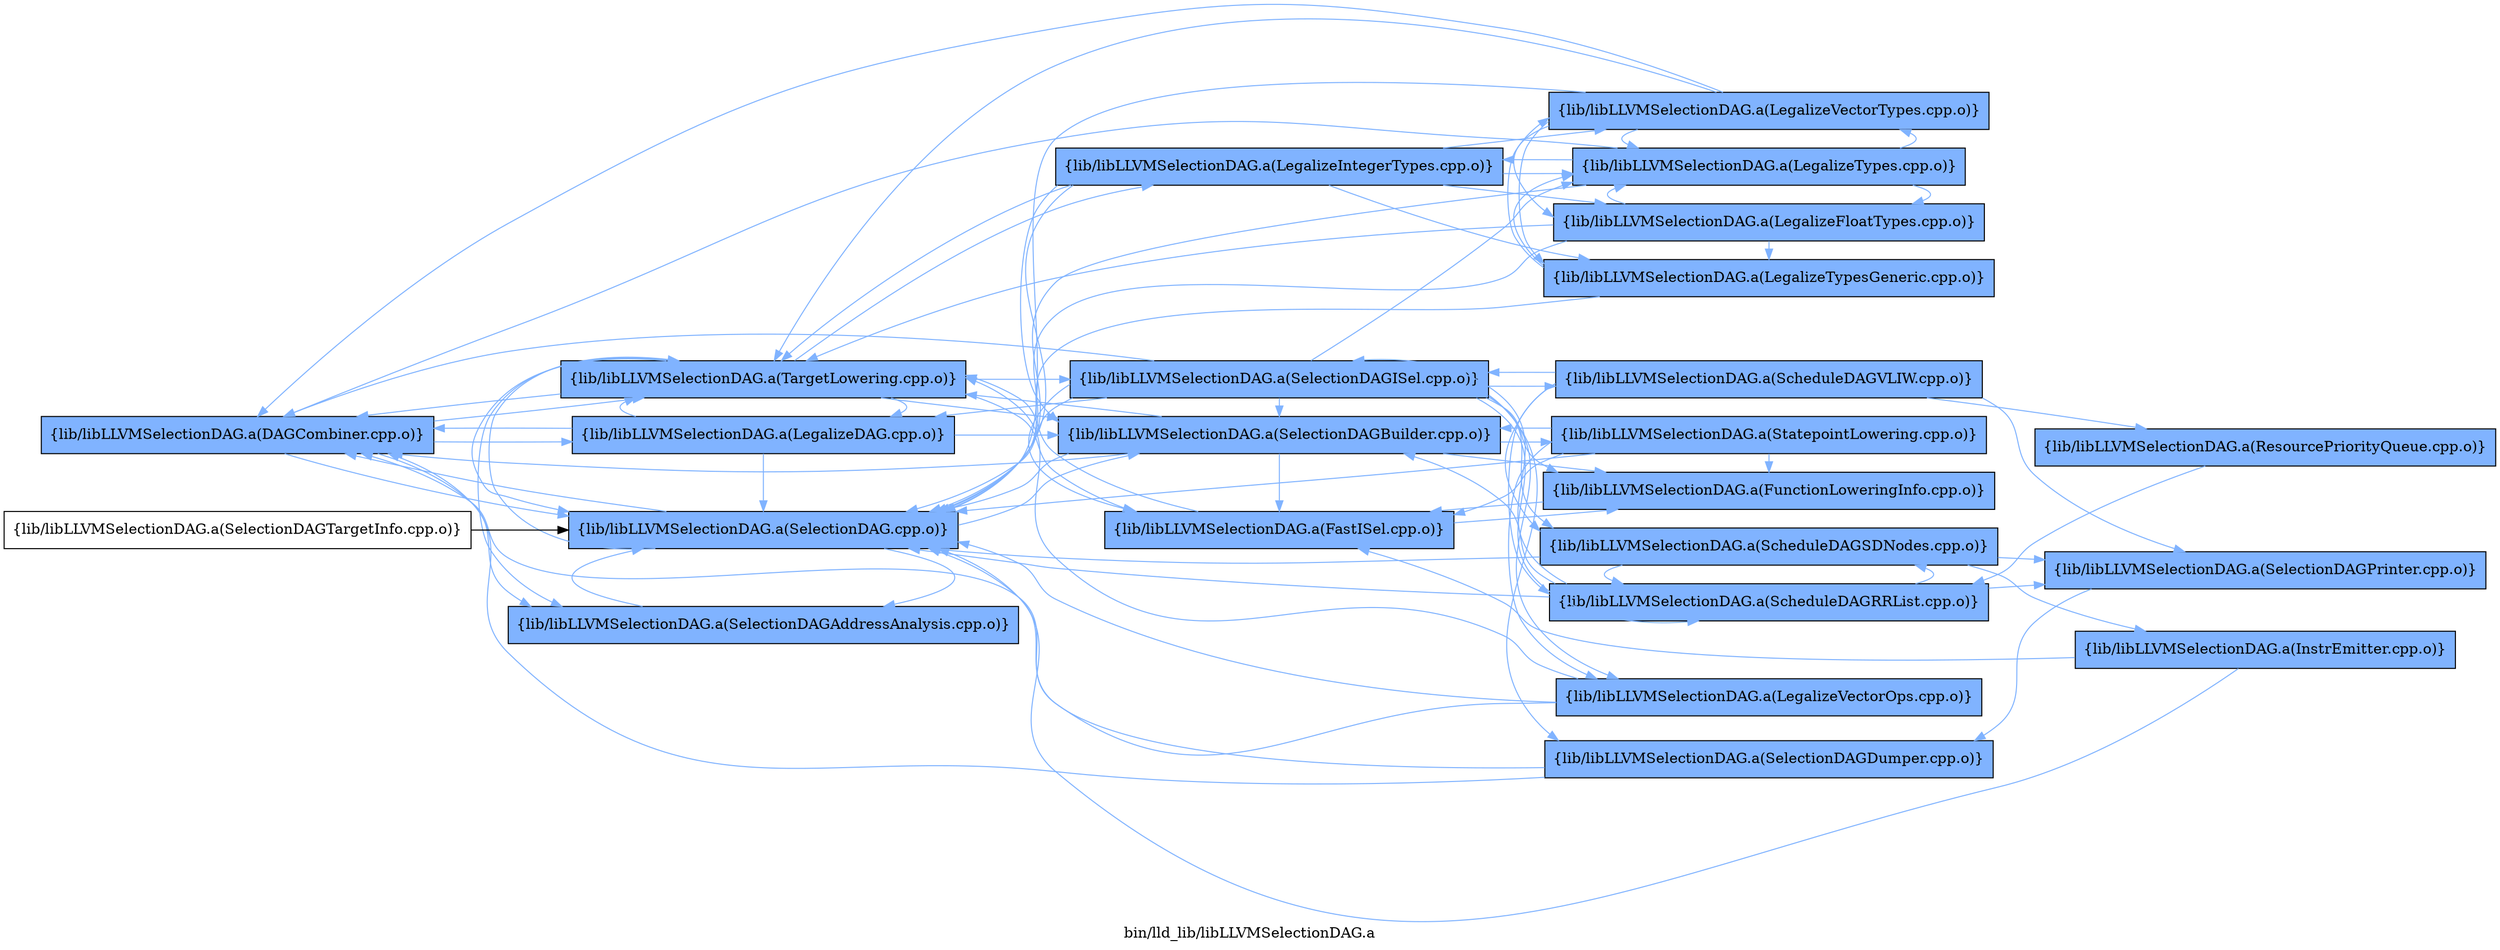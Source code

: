 digraph "bin/lld_lib/libLLVMSelectionDAG.a" {
	label="bin/lld_lib/libLLVMSelectionDAG.a";
	rankdir=LR;
	{ rank=same; Node0x561a2e6944f8;  }
	{ rank=same; Node0x561a2e69bed8; Node0x561a2e69f218; Node0x561a2e69f448; Node0x561a2e67a008;  }
	{ rank=same; Node0x561a2e69f6c8; Node0x561a2e695678; Node0x561a2e69ecc8; Node0x561a2e67c588;  }
	{ rank=same; Node0x561a2e695ee8; Node0x561a2e67a7d8; Node0x561a2e69db48; Node0x561a2e69ddc8; Node0x561a2e68dd88; Node0x561a2e68cde8; Node0x561a2e67b8b8; Node0x561a2e67be58; Node0x561a2e67b138; Node0x561a2e67a918; Node0x561a2e67c9e8;  }

	Node0x561a2e6944f8 [shape=record,shape=box,group=1,style=filled,fillcolor="0.600000 0.5 1",label="{lib/libLLVMSelectionDAG.a(DAGCombiner.cpp.o)}"];
	Node0x561a2e6944f8 -> Node0x561a2e69bed8[color="0.600000 0.5 1"];
	Node0x561a2e6944f8 -> Node0x561a2e69f218[color="0.600000 0.5 1"];
	Node0x561a2e6944f8 -> Node0x561a2e69f448[color="0.600000 0.5 1"];
	Node0x561a2e6944f8 -> Node0x561a2e67a008[color="0.600000 0.5 1"];
	Node0x561a2e69f6c8 [shape=record,shape=box,group=1,style=filled,fillcolor="0.600000 0.5 1",label="{lib/libLLVMSelectionDAG.a(SelectionDAGBuilder.cpp.o)}"];
	Node0x561a2e69f6c8 -> Node0x561a2e6944f8[color="0.600000 0.5 1"];
	Node0x561a2e69f6c8 -> Node0x561a2e695678[color="0.600000 0.5 1"];
	Node0x561a2e69f6c8 -> Node0x561a2e695ee8[color="0.600000 0.5 1"];
	Node0x561a2e69f6c8 -> Node0x561a2e69f218[color="0.600000 0.5 1"];
	Node0x561a2e69f6c8 -> Node0x561a2e67a7d8[color="0.600000 0.5 1"];
	Node0x561a2e69f6c8 -> Node0x561a2e67a008[color="0.600000 0.5 1"];
	Node0x561a2e69f218 [shape=record,shape=box,group=1,style=filled,fillcolor="0.600000 0.5 1",label="{lib/libLLVMSelectionDAG.a(SelectionDAG.cpp.o)}"];
	Node0x561a2e69f218 -> Node0x561a2e6944f8[color="0.600000 0.5 1"];
	Node0x561a2e69f218 -> Node0x561a2e69f6c8[color="0.600000 0.5 1"];
	Node0x561a2e69f218 -> Node0x561a2e69f448[color="0.600000 0.5 1"];
	Node0x561a2e69f218 -> Node0x561a2e67a008[color="0.600000 0.5 1"];
	Node0x561a2e69ecc8 [shape=record,shape=box,group=1,style=filled,fillcolor="0.600000 0.5 1",label="{lib/libLLVMSelectionDAG.a(SelectionDAGISel.cpp.o)}"];
	Node0x561a2e69ecc8 -> Node0x561a2e6944f8[color="0.600000 0.5 1"];
	Node0x561a2e69ecc8 -> Node0x561a2e695678[color="0.600000 0.5 1"];
	Node0x561a2e69ecc8 -> Node0x561a2e695ee8[color="0.600000 0.5 1"];
	Node0x561a2e69ecc8 -> Node0x561a2e69bed8[color="0.600000 0.5 1"];
	Node0x561a2e69ecc8 -> Node0x561a2e69f6c8[color="0.600000 0.5 1"];
	Node0x561a2e69ecc8 -> Node0x561a2e69f218[color="0.600000 0.5 1"];
	Node0x561a2e69ecc8 -> Node0x561a2e69db48[color="0.600000 0.5 1"];
	Node0x561a2e69ecc8 -> Node0x561a2e69ddc8[color="0.600000 0.5 1"];
	Node0x561a2e69ecc8 -> Node0x561a2e68dd88[color="0.600000 0.5 1"];
	Node0x561a2e69ecc8 -> Node0x561a2e68cde8[color="0.600000 0.5 1"];
	Node0x561a2e69ecc8 -> Node0x561a2e67b8b8[color="0.600000 0.5 1"];
	Node0x561a2e69ecc8 -> Node0x561a2e67be58[color="0.600000 0.5 1"];
	Node0x561a2e67a008 [shape=record,shape=box,group=1,style=filled,fillcolor="0.600000 0.5 1",label="{lib/libLLVMSelectionDAG.a(TargetLowering.cpp.o)}"];
	Node0x561a2e67a008 -> Node0x561a2e6944f8[color="0.600000 0.5 1"];
	Node0x561a2e67a008 -> Node0x561a2e695678[color="0.600000 0.5 1"];
	Node0x561a2e67a008 -> Node0x561a2e69bed8[color="0.600000 0.5 1"];
	Node0x561a2e67a008 -> Node0x561a2e69f6c8[color="0.600000 0.5 1"];
	Node0x561a2e67a008 -> Node0x561a2e69f218[color="0.600000 0.5 1"];
	Node0x561a2e67a008 -> Node0x561a2e69f448[color="0.600000 0.5 1"];
	Node0x561a2e67a008 -> Node0x561a2e69ecc8[color="0.600000 0.5 1"];
	Node0x561a2e67a008 -> Node0x561a2e67c588[color="0.600000 0.5 1"];
	Node0x561a2e695678 [shape=record,shape=box,group=1,style=filled,fillcolor="0.600000 0.5 1",label="{lib/libLLVMSelectionDAG.a(FastISel.cpp.o)}"];
	Node0x561a2e695678 -> Node0x561a2e695ee8[color="0.600000 0.5 1"];
	Node0x561a2e695678 -> Node0x561a2e67a008[color="0.600000 0.5 1"];
	Node0x561a2e695ee8 [shape=record,shape=box,group=1,style=filled,fillcolor="0.600000 0.5 1",label="{lib/libLLVMSelectionDAG.a(FunctionLoweringInfo.cpp.o)}"];
	Node0x561a2e695ee8 -> Node0x561a2e695678[color="0.600000 0.5 1"];
	Node0x561a2e678618 [shape=record,shape=box,group=0,label="{lib/libLLVMSelectionDAG.a(SelectionDAGTargetInfo.cpp.o)}"];
	Node0x561a2e678618 -> Node0x561a2e69f218;
	Node0x561a2e69bed8 [shape=record,shape=box,group=1,style=filled,fillcolor="0.600000 0.5 1",label="{lib/libLLVMSelectionDAG.a(LegalizeDAG.cpp.o)}"];
	Node0x561a2e69bed8 -> Node0x561a2e6944f8[color="0.600000 0.5 1"];
	Node0x561a2e69bed8 -> Node0x561a2e69f6c8[color="0.600000 0.5 1"];
	Node0x561a2e69bed8 -> Node0x561a2e69f218[color="0.600000 0.5 1"];
	Node0x561a2e69bed8 -> Node0x561a2e67a008[color="0.600000 0.5 1"];
	Node0x561a2e69f448 [shape=record,shape=box,group=1,style=filled,fillcolor="0.600000 0.5 1",label="{lib/libLLVMSelectionDAG.a(SelectionDAGAddressAnalysis.cpp.o)}"];
	Node0x561a2e69f448 -> Node0x561a2e69f218[color="0.600000 0.5 1"];
	Node0x561a2e67a7d8 [shape=record,shape=box,group=1,style=filled,fillcolor="0.600000 0.5 1",label="{lib/libLLVMSelectionDAG.a(StatepointLowering.cpp.o)}"];
	Node0x561a2e67a7d8 -> Node0x561a2e695678[color="0.600000 0.5 1"];
	Node0x561a2e67a7d8 -> Node0x561a2e695ee8[color="0.600000 0.5 1"];
	Node0x561a2e67a7d8 -> Node0x561a2e69f6c8[color="0.600000 0.5 1"];
	Node0x561a2e67a7d8 -> Node0x561a2e69f218[color="0.600000 0.5 1"];
	Node0x561a2e67a7d8 -> Node0x561a2e67be58[color="0.600000 0.5 1"];
	Node0x561a2e69db48 [shape=record,shape=box,group=1,style=filled,fillcolor="0.600000 0.5 1",label="{lib/libLLVMSelectionDAG.a(ScheduleDAGRRList.cpp.o)}"];
	Node0x561a2e69db48 -> Node0x561a2e69f6c8[color="0.600000 0.5 1"];
	Node0x561a2e69db48 -> Node0x561a2e69f218[color="0.600000 0.5 1"];
	Node0x561a2e69db48 -> Node0x561a2e69ecc8[color="0.600000 0.5 1"];
	Node0x561a2e69db48 -> Node0x561a2e69ddc8[color="0.600000 0.5 1"];
	Node0x561a2e69db48 -> Node0x561a2e678e88[color="0.600000 0.5 1"];
	Node0x561a2e69ddc8 [shape=record,shape=box,group=1,style=filled,fillcolor="0.600000 0.5 1",label="{lib/libLLVMSelectionDAG.a(ScheduleDAGSDNodes.cpp.o)}"];
	Node0x561a2e69ddc8 -> Node0x561a2e69f218[color="0.600000 0.5 1"];
	Node0x561a2e69ddc8 -> Node0x561a2e69db48[color="0.600000 0.5 1"];
	Node0x561a2e69ddc8 -> Node0x561a2e68e0a8[color="0.600000 0.5 1"];
	Node0x561a2e69ddc8 -> Node0x561a2e678e88[color="0.600000 0.5 1"];
	Node0x561a2e68dd88 [shape=record,shape=box,group=1,style=filled,fillcolor="0.600000 0.5 1",label="{lib/libLLVMSelectionDAG.a(ScheduleDAGVLIW.cpp.o)}"];
	Node0x561a2e68dd88 -> Node0x561a2e69ecc8[color="0.600000 0.5 1"];
	Node0x561a2e68dd88 -> Node0x561a2e69db48[color="0.600000 0.5 1"];
	Node0x561a2e68dd88 -> Node0x561a2e69ddc8[color="0.600000 0.5 1"];
	Node0x561a2e68dd88 -> Node0x561a2e68d1a8[color="0.600000 0.5 1"];
	Node0x561a2e68dd88 -> Node0x561a2e678e88[color="0.600000 0.5 1"];
	Node0x561a2e68cde8 [shape=record,shape=box,group=1,style=filled,fillcolor="0.600000 0.5 1",label="{lib/libLLVMSelectionDAG.a(SelectionDAGDumper.cpp.o)}"];
	Node0x561a2e68cde8 -> Node0x561a2e6944f8[color="0.600000 0.5 1"];
	Node0x561a2e68cde8 -> Node0x561a2e69f218[color="0.600000 0.5 1"];
	Node0x561a2e67b8b8 [shape=record,shape=box,group=1,style=filled,fillcolor="0.600000 0.5 1",label="{lib/libLLVMSelectionDAG.a(LegalizeTypes.cpp.o)}"];
	Node0x561a2e67b8b8 -> Node0x561a2e6944f8[color="0.600000 0.5 1"];
	Node0x561a2e67b8b8 -> Node0x561a2e69f218[color="0.600000 0.5 1"];
	Node0x561a2e67b8b8 -> Node0x561a2e67b138[color="0.600000 0.5 1"];
	Node0x561a2e67b8b8 -> Node0x561a2e67c9e8[color="0.600000 0.5 1"];
	Node0x561a2e67b8b8 -> Node0x561a2e67c588[color="0.600000 0.5 1"];
	Node0x561a2e67be58 [shape=record,shape=box,group=1,style=filled,fillcolor="0.600000 0.5 1",label="{lib/libLLVMSelectionDAG.a(LegalizeVectorOps.cpp.o)}"];
	Node0x561a2e67be58 -> Node0x561a2e6944f8[color="0.600000 0.5 1"];
	Node0x561a2e67be58 -> Node0x561a2e69f218[color="0.600000 0.5 1"];
	Node0x561a2e67be58 -> Node0x561a2e67a008[color="0.600000 0.5 1"];
	Node0x561a2e678e88 [shape=record,shape=box,group=1,style=filled,fillcolor="0.600000 0.5 1",label="{lib/libLLVMSelectionDAG.a(SelectionDAGPrinter.cpp.o)}"];
	Node0x561a2e678e88 -> Node0x561a2e68cde8[color="0.600000 0.5 1"];
	Node0x561a2e68e0a8 [shape=record,shape=box,group=1,style=filled,fillcolor="0.600000 0.5 1",label="{lib/libLLVMSelectionDAG.a(InstrEmitter.cpp.o)}"];
	Node0x561a2e68e0a8 -> Node0x561a2e695678[color="0.600000 0.5 1"];
	Node0x561a2e68e0a8 -> Node0x561a2e69f218[color="0.600000 0.5 1"];
	Node0x561a2e68d1a8 [shape=record,shape=box,group=1,style=filled,fillcolor="0.600000 0.5 1",label="{lib/libLLVMSelectionDAG.a(ResourcePriorityQueue.cpp.o)}"];
	Node0x561a2e68d1a8 -> Node0x561a2e69db48[color="0.600000 0.5 1"];
	Node0x561a2e67b138 [shape=record,shape=box,group=1,style=filled,fillcolor="0.600000 0.5 1",label="{lib/libLLVMSelectionDAG.a(LegalizeFloatTypes.cpp.o)}"];
	Node0x561a2e67b138 -> Node0x561a2e69f218[color="0.600000 0.5 1"];
	Node0x561a2e67b138 -> Node0x561a2e67b8b8[color="0.600000 0.5 1"];
	Node0x561a2e67b138 -> Node0x561a2e67a918[color="0.600000 0.5 1"];
	Node0x561a2e67b138 -> Node0x561a2e67a008[color="0.600000 0.5 1"];
	Node0x561a2e67c9e8 [shape=record,shape=box,group=1,style=filled,fillcolor="0.600000 0.5 1",label="{lib/libLLVMSelectionDAG.a(LegalizeVectorTypes.cpp.o)}"];
	Node0x561a2e67c9e8 -> Node0x561a2e6944f8[color="0.600000 0.5 1"];
	Node0x561a2e67c9e8 -> Node0x561a2e69f218[color="0.600000 0.5 1"];
	Node0x561a2e67c9e8 -> Node0x561a2e67b8b8[color="0.600000 0.5 1"];
	Node0x561a2e67c9e8 -> Node0x561a2e67b138[color="0.600000 0.5 1"];
	Node0x561a2e67c9e8 -> Node0x561a2e67a918[color="0.600000 0.5 1"];
	Node0x561a2e67c9e8 -> Node0x561a2e67a008[color="0.600000 0.5 1"];
	Node0x561a2e67c588 [shape=record,shape=box,group=1,style=filled,fillcolor="0.600000 0.5 1",label="{lib/libLLVMSelectionDAG.a(LegalizeIntegerTypes.cpp.o)}"];
	Node0x561a2e67c588 -> Node0x561a2e69f6c8[color="0.600000 0.5 1"];
	Node0x561a2e67c588 -> Node0x561a2e69f218[color="0.600000 0.5 1"];
	Node0x561a2e67c588 -> Node0x561a2e67b8b8[color="0.600000 0.5 1"];
	Node0x561a2e67c588 -> Node0x561a2e67b138[color="0.600000 0.5 1"];
	Node0x561a2e67c588 -> Node0x561a2e67a918[color="0.600000 0.5 1"];
	Node0x561a2e67c588 -> Node0x561a2e67c9e8[color="0.600000 0.5 1"];
	Node0x561a2e67c588 -> Node0x561a2e67a008[color="0.600000 0.5 1"];
	Node0x561a2e67a918 [shape=record,shape=box,group=1,style=filled,fillcolor="0.600000 0.5 1",label="{lib/libLLVMSelectionDAG.a(LegalizeTypesGeneric.cpp.o)}"];
	Node0x561a2e67a918 -> Node0x561a2e69f218[color="0.600000 0.5 1"];
	Node0x561a2e67a918 -> Node0x561a2e67b8b8[color="0.600000 0.5 1"];
	Node0x561a2e67a918 -> Node0x561a2e67c9e8[color="0.600000 0.5 1"];
}
